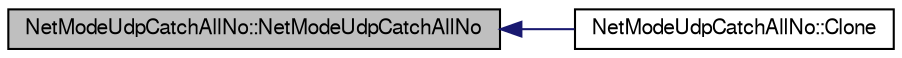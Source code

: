 digraph G
{
  edge [fontname="FreeSans",fontsize="10",labelfontname="FreeSans",labelfontsize="10"];
  node [fontname="FreeSans",fontsize="10",shape=record];
  rankdir=LR;
  Node1 [label="NetModeUdpCatchAllNo::NetModeUdpCatchAllNo",height=0.2,width=0.4,color="black", fillcolor="grey75", style="filled" fontcolor="black"];
  Node1 -> Node2 [dir=back,color="midnightblue",fontsize="10",style="solid",fontname="FreeSans"];
  Node2 [label="NetModeUdpCatchAllNo::Clone",height=0.2,width=0.4,color="black", fillcolor="white", style="filled",URL="$class_net_mode_udp_catch_all_no.html#aec441e93f9eb158bf09fd0013aca12a5"];
}
